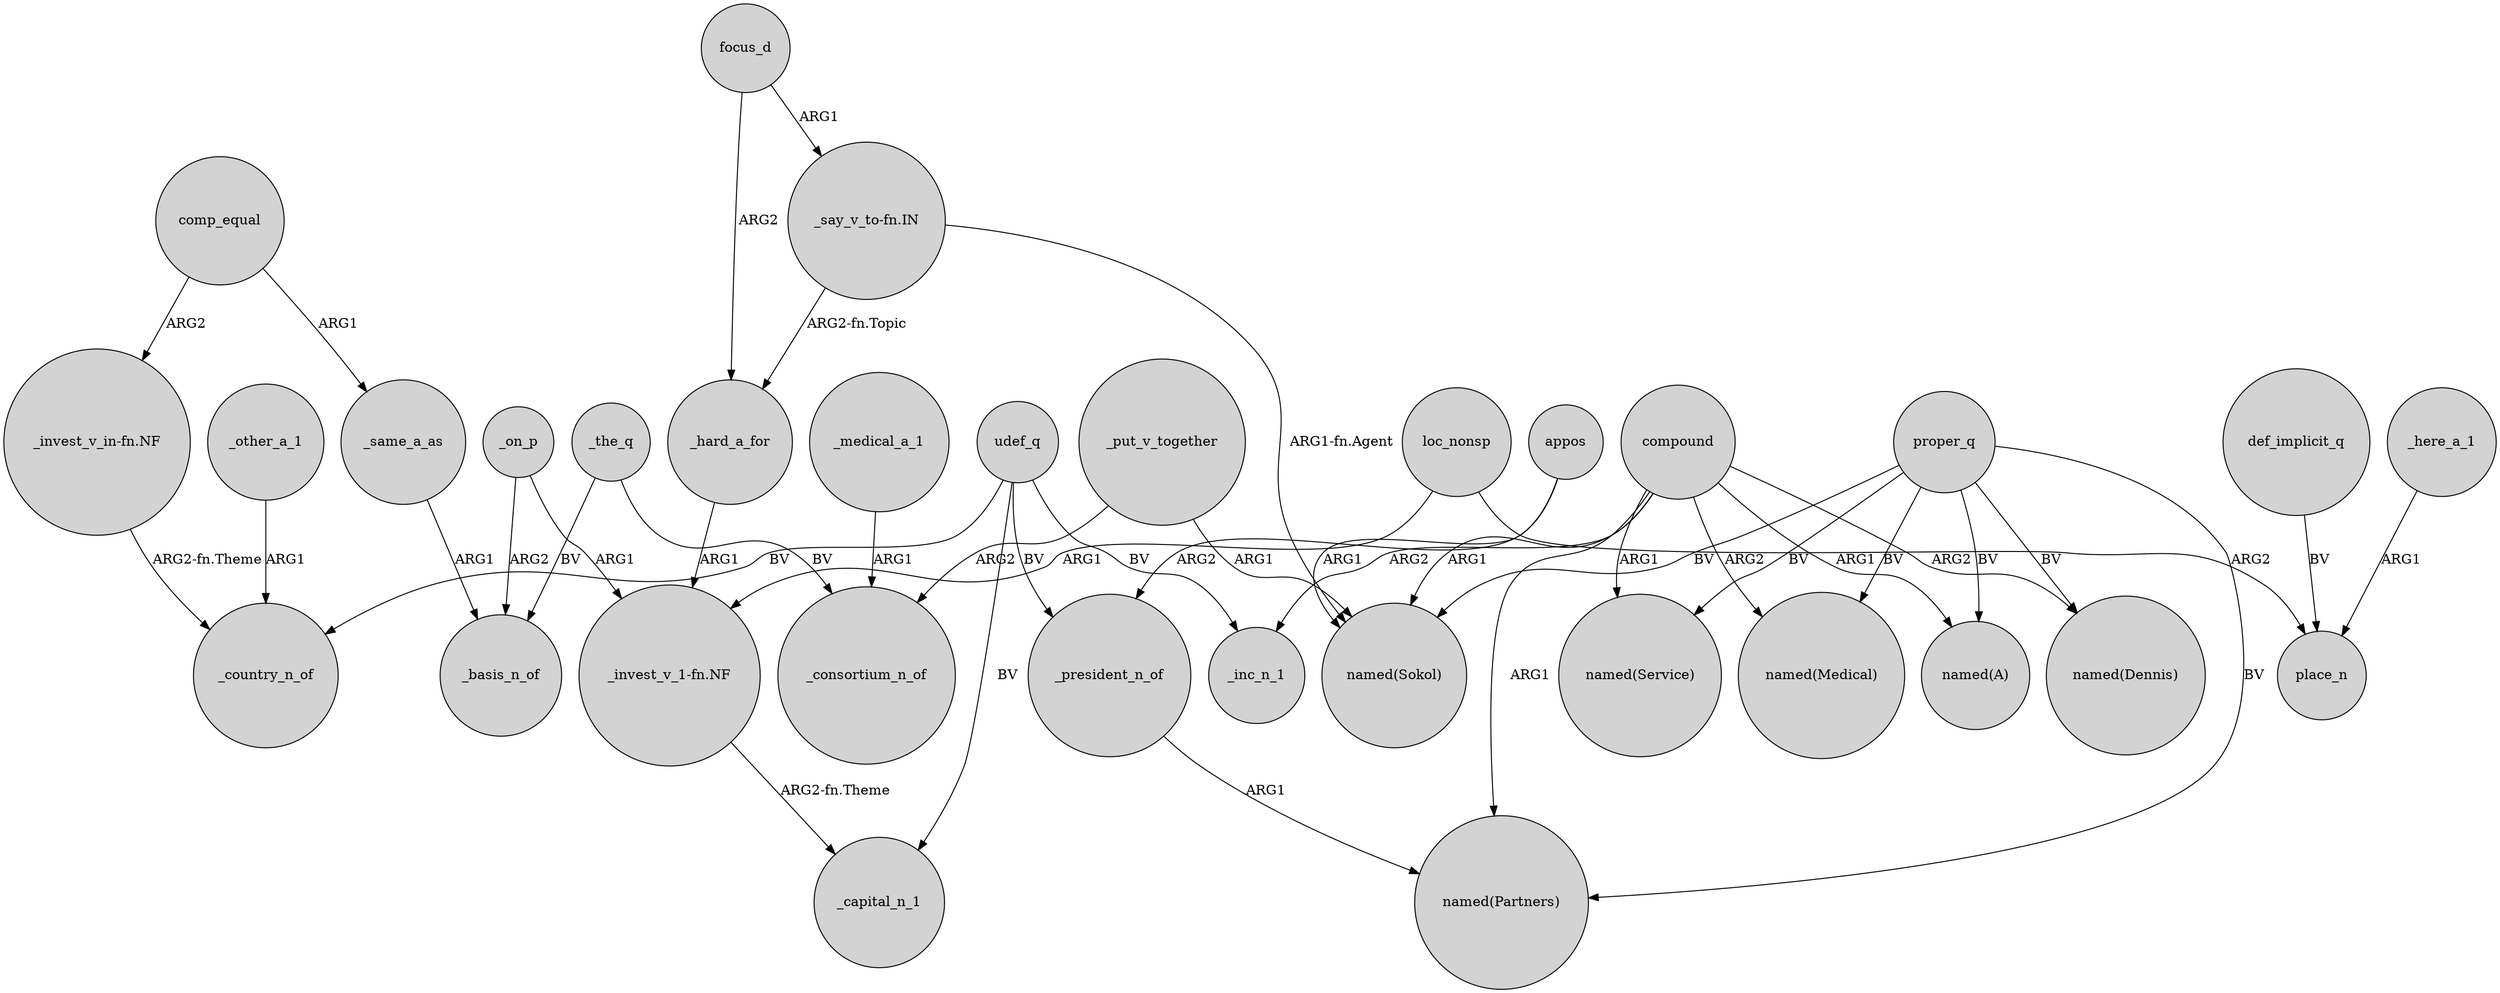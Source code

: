 digraph {
	node [shape=circle style=filled]
	focus_d -> _hard_a_for [label=ARG2]
	"_invest_v_in-fn.NF" -> _country_n_of [label="ARG2-fn.Theme"]
	proper_q -> "named(Partners)" [label=BV]
	_here_a_1 -> place_n [label=ARG1]
	udef_q -> _inc_n_1 [label=BV]
	loc_nonsp -> "_invest_v_1-fn.NF" [label=ARG1]
	proper_q -> "named(Dennis)" [label=BV]
	_put_v_together -> "named(Sokol)" [label=ARG1]
	_president_n_of -> "named(Partners)" [label=ARG1]
	_hard_a_for -> "_invest_v_1-fn.NF" [label=ARG1]
	comp_equal -> "_invest_v_in-fn.NF" [label=ARG2]
	compound -> "named(Medical)" [label=ARG2]
	def_implicit_q -> place_n [label=BV]
	compound -> "named(A)" [label=ARG1]
	compound -> "named(Dennis)" [label=ARG2]
	_on_p -> "_invest_v_1-fn.NF" [label=ARG1]
	compound -> "named(Service)" [label=ARG1]
	proper_q -> "named(Sokol)" [label=BV]
	udef_q -> _country_n_of [label=BV]
	appos -> _president_n_of [label=ARG2]
	_put_v_together -> _consortium_n_of [label=ARG2]
	compound -> "named(Sokol)" [label=ARG1]
	_other_a_1 -> _country_n_of [label=ARG1]
	comp_equal -> _same_a_as [label=ARG1]
	_the_q -> _consortium_n_of [label=BV]
	udef_q -> _president_n_of [label=BV]
	proper_q -> "named(Service)" [label=BV]
	compound -> "named(Partners)" [label=ARG1]
	proper_q -> "named(Medical)" [label=BV]
	"_invest_v_1-fn.NF" -> _capital_n_1 [label="ARG2-fn.Theme"]
	loc_nonsp -> place_n [label=ARG2]
	_on_p -> _basis_n_of [label=ARG2]
	appos -> "named(Sokol)" [label=ARG1]
	"_say_v_to-fn.IN" -> _hard_a_for [label="ARG2-fn.Topic"]
	"_say_v_to-fn.IN" -> "named(Sokol)" [label="ARG1-fn.Agent"]
	_medical_a_1 -> _consortium_n_of [label=ARG1]
	_the_q -> _basis_n_of [label=BV]
	_same_a_as -> _basis_n_of [label=ARG1]
	compound -> _inc_n_1 [label=ARG2]
	focus_d -> "_say_v_to-fn.IN" [label=ARG1]
	udef_q -> _capital_n_1 [label=BV]
	proper_q -> "named(A)" [label=BV]
}
